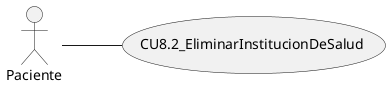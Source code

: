 @startuml
left to right direction

 actor Paciente
  Paciente -- (CU8.2_EliminarInstitucionDeSalud )  

@enduml